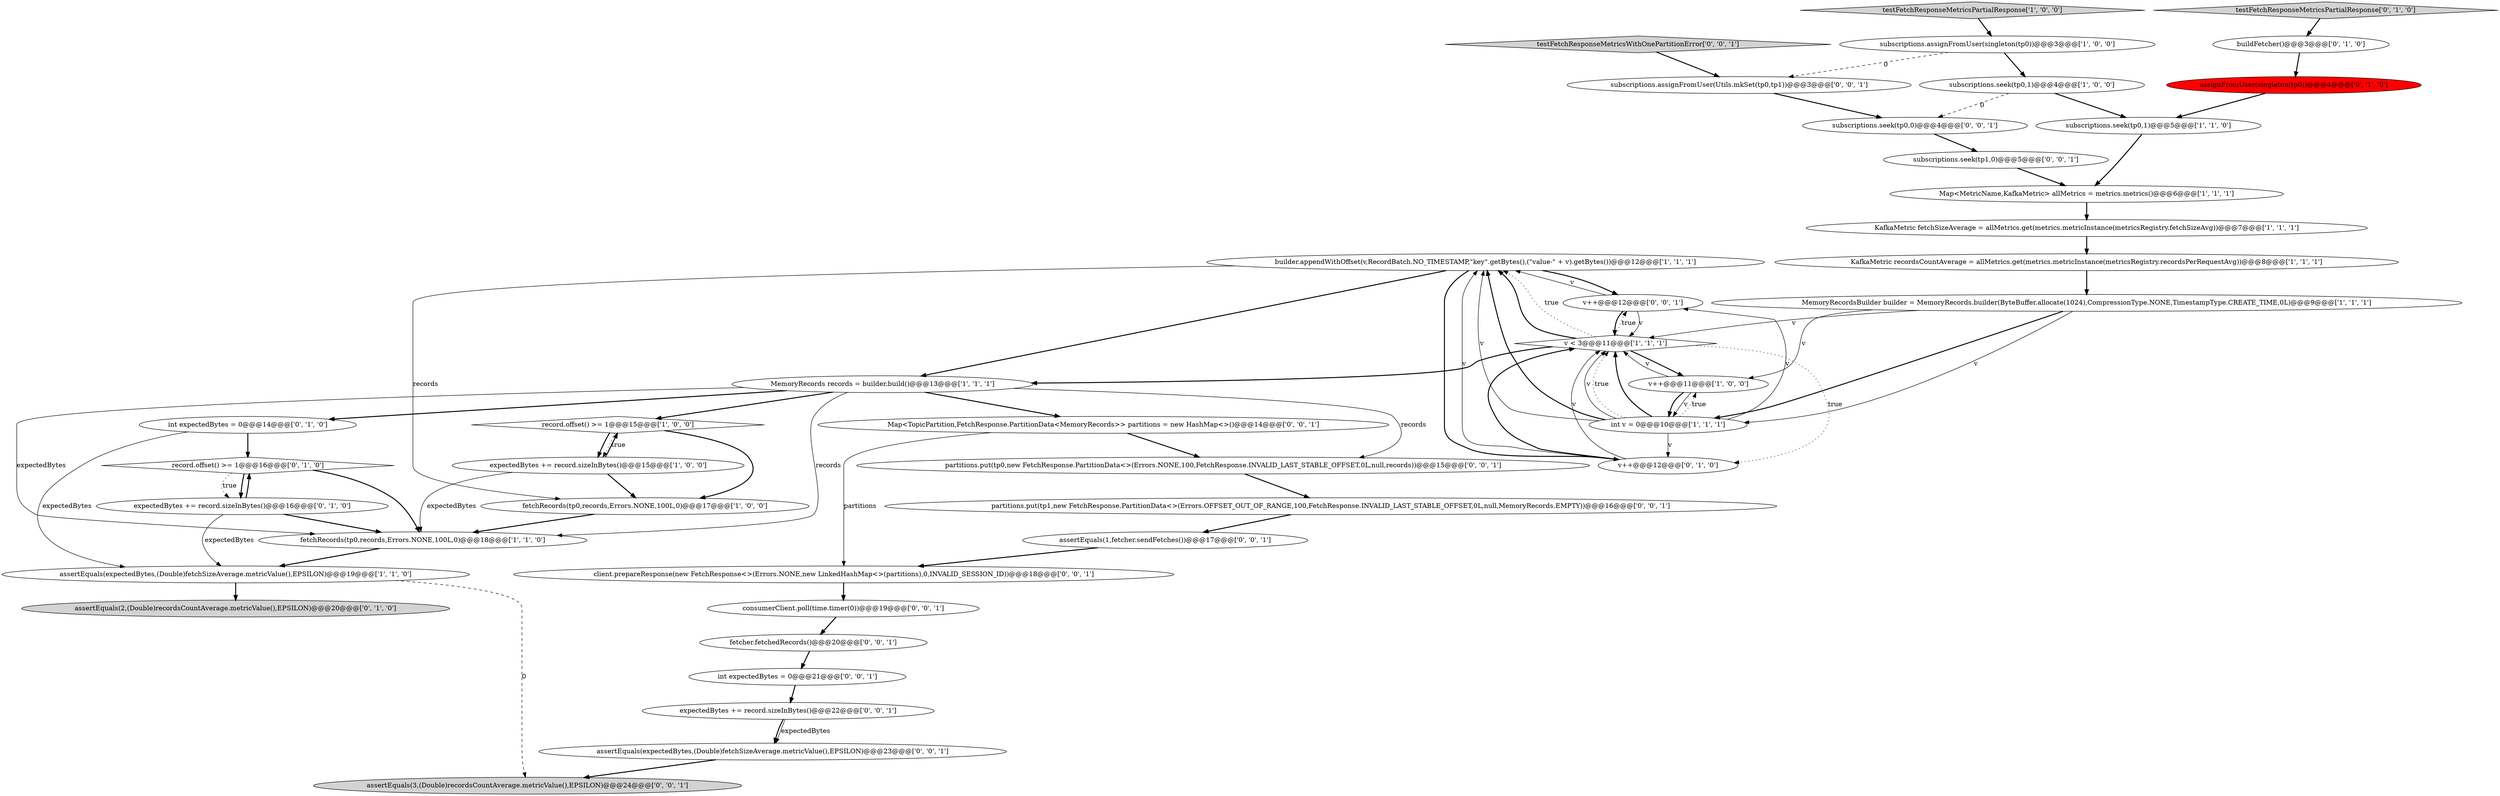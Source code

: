 digraph {
3 [style = filled, label = "record.offset() >= 1@@@15@@@['1', '0', '0']", fillcolor = white, shape = diamond image = "AAA0AAABBB1BBB"];
0 [style = filled, label = "v++@@@11@@@['1', '0', '0']", fillcolor = white, shape = ellipse image = "AAA0AAABBB1BBB"];
4 [style = filled, label = "expectedBytes += record.sizeInBytes()@@@15@@@['1', '0', '0']", fillcolor = white, shape = ellipse image = "AAA0AAABBB1BBB"];
41 [style = filled, label = "assertEquals(3,(Double)recordsCountAverage.metricValue(),EPSILON)@@@24@@@['0', '0', '1']", fillcolor = lightgray, shape = ellipse image = "AAA0AAABBB3BBB"];
31 [style = filled, label = "client.prepareResponse(new FetchResponse<>(Errors.NONE,new LinkedHashMap<>(partitions),0,INVALID_SESSION_ID))@@@18@@@['0', '0', '1']", fillcolor = white, shape = ellipse image = "AAA0AAABBB3BBB"];
9 [style = filled, label = "MemoryRecords records = builder.build()@@@13@@@['1', '1', '1']", fillcolor = white, shape = ellipse image = "AAA0AAABBB1BBB"];
36 [style = filled, label = "Map<TopicPartition,FetchResponse.PartitionData<MemoryRecords>> partitions = new HashMap<>()@@@14@@@['0', '0', '1']", fillcolor = white, shape = ellipse image = "AAA0AAABBB3BBB"];
38 [style = filled, label = "assertEquals(expectedBytes,(Double)fetchSizeAverage.metricValue(),EPSILON)@@@23@@@['0', '0', '1']", fillcolor = white, shape = ellipse image = "AAA0AAABBB3BBB"];
29 [style = filled, label = "partitions.put(tp1,new FetchResponse.PartitionData<>(Errors.OFFSET_OUT_OF_RANGE,100,FetchResponse.INVALID_LAST_STABLE_OFFSET,0L,null,MemoryRecords.EMPTY))@@@16@@@['0', '0', '1']", fillcolor = white, shape = ellipse image = "AAA0AAABBB3BBB"];
33 [style = filled, label = "testFetchResponseMetricsWithOnePartitionError['0', '0', '1']", fillcolor = lightgray, shape = diamond image = "AAA0AAABBB3BBB"];
27 [style = filled, label = "v++@@@12@@@['0', '0', '1']", fillcolor = white, shape = ellipse image = "AAA0AAABBB3BBB"];
2 [style = filled, label = "subscriptions.assignFromUser(singleton(tp0))@@@3@@@['1', '0', '0']", fillcolor = white, shape = ellipse image = "AAA0AAABBB1BBB"];
1 [style = filled, label = "fetchRecords(tp0,records,Errors.NONE,100L,0)@@@17@@@['1', '0', '0']", fillcolor = white, shape = ellipse image = "AAA0AAABBB1BBB"];
32 [style = filled, label = "subscriptions.seek(tp0,0)@@@4@@@['0', '0', '1']", fillcolor = white, shape = ellipse image = "AAA0AAABBB3BBB"];
25 [style = filled, label = "assertEquals(2,(Double)recordsCountAverage.metricValue(),EPSILON)@@@20@@@['0', '1', '0']", fillcolor = lightgray, shape = ellipse image = "AAA0AAABBB2BBB"];
28 [style = filled, label = "fetcher.fetchedRecords()@@@20@@@['0', '0', '1']", fillcolor = white, shape = ellipse image = "AAA0AAABBB3BBB"];
11 [style = filled, label = "testFetchResponseMetricsPartialResponse['1', '0', '0']", fillcolor = lightgray, shape = diamond image = "AAA0AAABBB1BBB"];
34 [style = filled, label = "int expectedBytes = 0@@@21@@@['0', '0', '1']", fillcolor = white, shape = ellipse image = "AAA0AAABBB3BBB"];
19 [style = filled, label = "testFetchResponseMetricsPartialResponse['0', '1', '0']", fillcolor = lightgray, shape = diamond image = "AAA0AAABBB2BBB"];
13 [style = filled, label = "int v = 0@@@10@@@['1', '1', '1']", fillcolor = white, shape = ellipse image = "AAA0AAABBB1BBB"];
15 [style = filled, label = "KafkaMetric recordsCountAverage = allMetrics.get(metrics.metricInstance(metricsRegistry.recordsPerRequestAvg))@@@8@@@['1', '1', '1']", fillcolor = white, shape = ellipse image = "AAA0AAABBB1BBB"];
16 [style = filled, label = "subscriptions.seek(tp0,1)@@@5@@@['1', '1', '0']", fillcolor = white, shape = ellipse image = "AAA0AAABBB1BBB"];
22 [style = filled, label = "record.offset() >= 1@@@16@@@['0', '1', '0']", fillcolor = white, shape = diamond image = "AAA0AAABBB2BBB"];
12 [style = filled, label = "KafkaMetric fetchSizeAverage = allMetrics.get(metrics.metricInstance(metricsRegistry.fetchSizeAvg))@@@7@@@['1', '1', '1']", fillcolor = white, shape = ellipse image = "AAA0AAABBB1BBB"];
26 [style = filled, label = "partitions.put(tp0,new FetchResponse.PartitionData<>(Errors.NONE,100,FetchResponse.INVALID_LAST_STABLE_OFFSET,0L,null,records))@@@15@@@['0', '0', '1']", fillcolor = white, shape = ellipse image = "AAA0AAABBB3BBB"];
18 [style = filled, label = "expectedBytes += record.sizeInBytes()@@@16@@@['0', '1', '0']", fillcolor = white, shape = ellipse image = "AAA0AAABBB2BBB"];
17 [style = filled, label = "MemoryRecordsBuilder builder = MemoryRecords.builder(ByteBuffer.allocate(1024),CompressionType.NONE,TimestampType.CREATE_TIME,0L)@@@9@@@['1', '1', '1']", fillcolor = white, shape = ellipse image = "AAA0AAABBB1BBB"];
14 [style = filled, label = "builder.appendWithOffset(v,RecordBatch.NO_TIMESTAMP,\"key\".getBytes(),(\"value-\" + v).getBytes())@@@12@@@['1', '1', '1']", fillcolor = white, shape = ellipse image = "AAA0AAABBB1BBB"];
5 [style = filled, label = "fetchRecords(tp0,records,Errors.NONE,100L,0)@@@18@@@['1', '1', '0']", fillcolor = white, shape = ellipse image = "AAA0AAABBB1BBB"];
7 [style = filled, label = "Map<MetricName,KafkaMetric> allMetrics = metrics.metrics()@@@6@@@['1', '1', '1']", fillcolor = white, shape = ellipse image = "AAA0AAABBB1BBB"];
23 [style = filled, label = "buildFetcher()@@@3@@@['0', '1', '0']", fillcolor = white, shape = ellipse image = "AAA0AAABBB2BBB"];
6 [style = filled, label = "subscriptions.seek(tp0,1)@@@4@@@['1', '0', '0']", fillcolor = white, shape = ellipse image = "AAA0AAABBB1BBB"];
37 [style = filled, label = "consumerClient.poll(time.timer(0))@@@19@@@['0', '0', '1']", fillcolor = white, shape = ellipse image = "AAA0AAABBB3BBB"];
40 [style = filled, label = "assertEquals(1,fetcher.sendFetches())@@@17@@@['0', '0', '1']", fillcolor = white, shape = ellipse image = "AAA0AAABBB3BBB"];
30 [style = filled, label = "expectedBytes += record.sizeInBytes()@@@22@@@['0', '0', '1']", fillcolor = white, shape = ellipse image = "AAA0AAABBB3BBB"];
21 [style = filled, label = "v++@@@12@@@['0', '1', '0']", fillcolor = white, shape = ellipse image = "AAA0AAABBB2BBB"];
10 [style = filled, label = "assertEquals(expectedBytes,(Double)fetchSizeAverage.metricValue(),EPSILON)@@@19@@@['1', '1', '0']", fillcolor = white, shape = ellipse image = "AAA0AAABBB1BBB"];
24 [style = filled, label = "int expectedBytes = 0@@@14@@@['0', '1', '0']", fillcolor = white, shape = ellipse image = "AAA0AAABBB2BBB"];
8 [style = filled, label = "v < 3@@@11@@@['1', '1', '1']", fillcolor = white, shape = diamond image = "AAA0AAABBB1BBB"];
39 [style = filled, label = "subscriptions.assignFromUser(Utils.mkSet(tp0,tp1))@@@3@@@['0', '0', '1']", fillcolor = white, shape = ellipse image = "AAA0AAABBB3BBB"];
20 [style = filled, label = "assignFromUser(singleton(tp0))@@@4@@@['0', '1', '0']", fillcolor = red, shape = ellipse image = "AAA1AAABBB2BBB"];
35 [style = filled, label = "subscriptions.seek(tp1,0)@@@5@@@['0', '0', '1']", fillcolor = white, shape = ellipse image = "AAA0AAABBB3BBB"];
1->5 [style = bold, label=""];
32->35 [style = bold, label=""];
5->10 [style = bold, label=""];
4->3 [style = bold, label=""];
31->37 [style = bold, label=""];
30->38 [style = bold, label=""];
23->20 [style = bold, label=""];
37->28 [style = bold, label=""];
17->8 [style = solid, label="v"];
22->18 [style = dotted, label="true"];
0->13 [style = bold, label=""];
3->1 [style = bold, label=""];
28->34 [style = bold, label=""];
0->13 [style = solid, label="v"];
8->21 [style = dotted, label="true"];
7->12 [style = bold, label=""];
2->6 [style = bold, label=""];
21->14 [style = solid, label="v"];
24->10 [style = solid, label="expectedBytes"];
26->29 [style = bold, label=""];
6->32 [style = dashed, label="0"];
12->15 [style = bold, label=""];
16->7 [style = bold, label=""];
21->8 [style = bold, label=""];
8->14 [style = bold, label=""];
3->4 [style = dotted, label="true"];
13->21 [style = solid, label="v"];
38->41 [style = bold, label=""];
36->26 [style = bold, label=""];
17->13 [style = solid, label="v"];
9->5 [style = solid, label="records"];
24->22 [style = bold, label=""];
21->8 [style = solid, label="v"];
3->4 [style = bold, label=""];
22->5 [style = bold, label=""];
34->30 [style = bold, label=""];
11->2 [style = bold, label=""];
4->5 [style = solid, label="expectedBytes"];
13->27 [style = solid, label="v"];
8->0 [style = bold, label=""];
0->8 [style = solid, label="v"];
18->10 [style = solid, label="expectedBytes"];
27->8 [style = solid, label="v"];
15->17 [style = bold, label=""];
10->41 [style = dashed, label="0"];
22->18 [style = bold, label=""];
18->22 [style = bold, label=""];
20->16 [style = bold, label=""];
33->39 [style = bold, label=""];
10->25 [style = bold, label=""];
13->0 [style = dotted, label="true"];
6->16 [style = bold, label=""];
13->8 [style = dotted, label="true"];
13->8 [style = solid, label="v"];
18->5 [style = bold, label=""];
19->23 [style = bold, label=""];
39->32 [style = bold, label=""];
8->14 [style = dotted, label="true"];
36->31 [style = solid, label="partitions"];
2->39 [style = dashed, label="0"];
17->0 [style = solid, label="v"];
8->9 [style = bold, label=""];
13->14 [style = solid, label="v"];
9->3 [style = bold, label=""];
29->40 [style = bold, label=""];
14->9 [style = bold, label=""];
9->5 [style = solid, label="expectedBytes"];
17->13 [style = bold, label=""];
4->1 [style = bold, label=""];
14->27 [style = bold, label=""];
40->31 [style = bold, label=""];
13->8 [style = bold, label=""];
8->27 [style = dotted, label="true"];
14->1 [style = solid, label="records"];
13->14 [style = bold, label=""];
35->7 [style = bold, label=""];
9->24 [style = bold, label=""];
14->21 [style = bold, label=""];
27->8 [style = bold, label=""];
30->38 [style = solid, label="expectedBytes"];
27->14 [style = solid, label="v"];
9->36 [style = bold, label=""];
9->26 [style = solid, label="records"];
}
